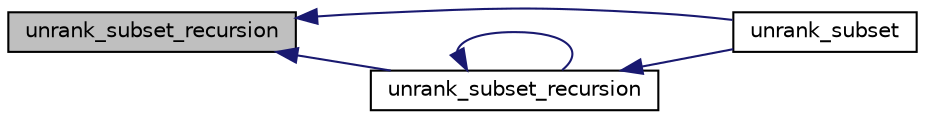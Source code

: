 digraph "unrank_subset_recursion"
{
  edge [fontname="Helvetica",fontsize="10",labelfontname="Helvetica",labelfontsize="10"];
  node [fontname="Helvetica",fontsize="10",shape=record];
  rankdir="LR";
  Node4149 [label="unrank_subset_recursion",height=0.2,width=0.4,color="black", fillcolor="grey75", style="filled", fontcolor="black"];
  Node4149 -> Node4150 [dir="back",color="midnightblue",fontsize="10",style="solid",fontname="Helvetica"];
  Node4150 [label="unrank_subset",height=0.2,width=0.4,color="black", fillcolor="white", style="filled",URL="$d2/d23/combinatorics_8h.html#afdd81c22f74b10890e9c3c015550a1e2"];
  Node4149 -> Node4151 [dir="back",color="midnightblue",fontsize="10",style="solid",fontname="Helvetica"];
  Node4151 [label="unrank_subset_recursion",height=0.2,width=0.4,color="black", fillcolor="white", style="filled",URL="$d2/d23/combinatorics_8h.html#a3df2e873c4f1de0dd86f104f67db709b"];
  Node4151 -> Node4150 [dir="back",color="midnightblue",fontsize="10",style="solid",fontname="Helvetica"];
  Node4151 -> Node4151 [dir="back",color="midnightblue",fontsize="10",style="solid",fontname="Helvetica"];
}
